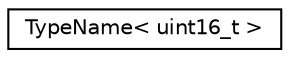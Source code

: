 digraph "Graphical Class Hierarchy"
{
  edge [fontname="Helvetica",fontsize="10",labelfontname="Helvetica",labelfontsize="10"];
  node [fontname="Helvetica",fontsize="10",shape=record];
  rankdir="LR";
  Node1 [label="TypeName\< uint16_t \>",height=0.2,width=0.4,color="black", fillcolor="white", style="filled",URL="$structTypeName_3_01uint16__t_01_4.html"];
}
